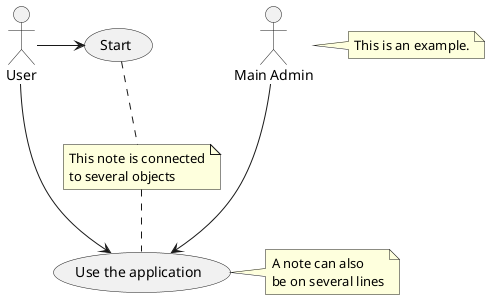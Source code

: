 @startuml
:Main Admin: as Admin
(Use the application) as (Use)

User -> (Start)
User -> (Use)

Admin --->(Use)

note right of Admin:This is an example.

note right of (Use)
    A note can also
    be on several lines
end note

note "This note is connected\nto several objects" as N2
(Start) .. N2
N2 .. (Use)

@enduml
